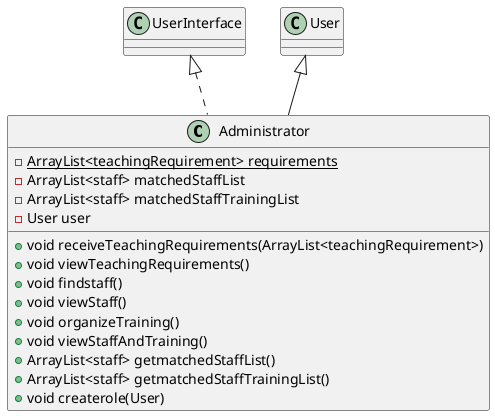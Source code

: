 @startuml
class Administrator {
- {static} ArrayList<teachingRequirement> requirements
- ArrayList<staff> matchedStaffList
- ArrayList<staff> matchedStaffTrainingList
- User user
+ void receiveTeachingRequirements(ArrayList<teachingRequirement>)
+ void viewTeachingRequirements()
+ void findstaff()
+ void viewStaff()
+ void organizeTraining()
+ void viewStaffAndTraining()
+ ArrayList<staff> getmatchedStaffList()
+ ArrayList<staff> getmatchedStaffTrainingList()
+ void createrole(User)
}


UserInterface <|.. Administrator
User <|-- Administrator
@enduml
